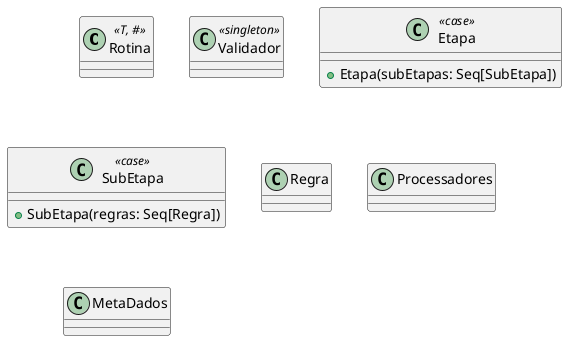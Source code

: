 @startuml

class Rotina<<T, #>> {
}
class Validador<<singleton>> {
}


class Etapa <<case>>{
    +Etapa(subEtapas: Seq[SubEtapa])
}

class SubEtapa <<case>>{
    +SubEtapa(regras: Seq[Regra])
}

class Regra

class Processadores
class MetaDados


@enduml